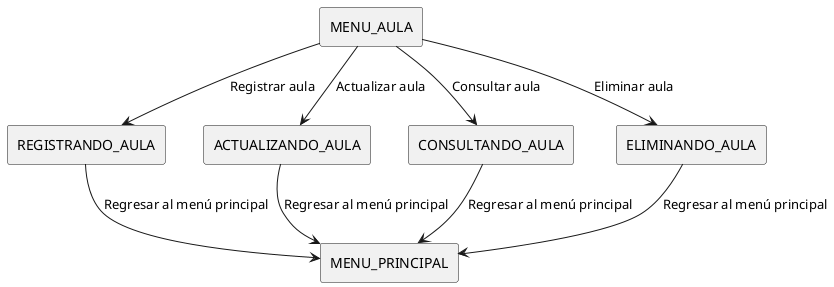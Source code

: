 @startuml
!define RECTANGLE(x) rectangle x

RECTANGLE(MENU_AULA)
RECTANGLE(REGISTRANDO_AULA)
RECTANGLE(ACTUALIZANDO_AULA)
RECTANGLE(CONSULTANDO_AULA)
RECTANGLE(ELIMINANDO_AULA)
RECTANGLE(MENU_PRINCIPAL)

MENU_AULA --> REGISTRANDO_AULA : Registrar aula
REGISTRANDO_AULA --> MENU_PRINCIPAL : Regresar al menú principal

MENU_AULA --> ACTUALIZANDO_AULA : Actualizar aula
ACTUALIZANDO_AULA --> MENU_PRINCIPAL : Regresar al menú principal

MENU_AULA --> CONSULTANDO_AULA : Consultar aula
CONSULTANDO_AULA --> MENU_PRINCIPAL : Regresar al menú principal

MENU_AULA --> ELIMINANDO_AULA : Eliminar aula
ELIMINANDO_AULA --> MENU_PRINCIPAL : Regresar al menú principal
@enduml
